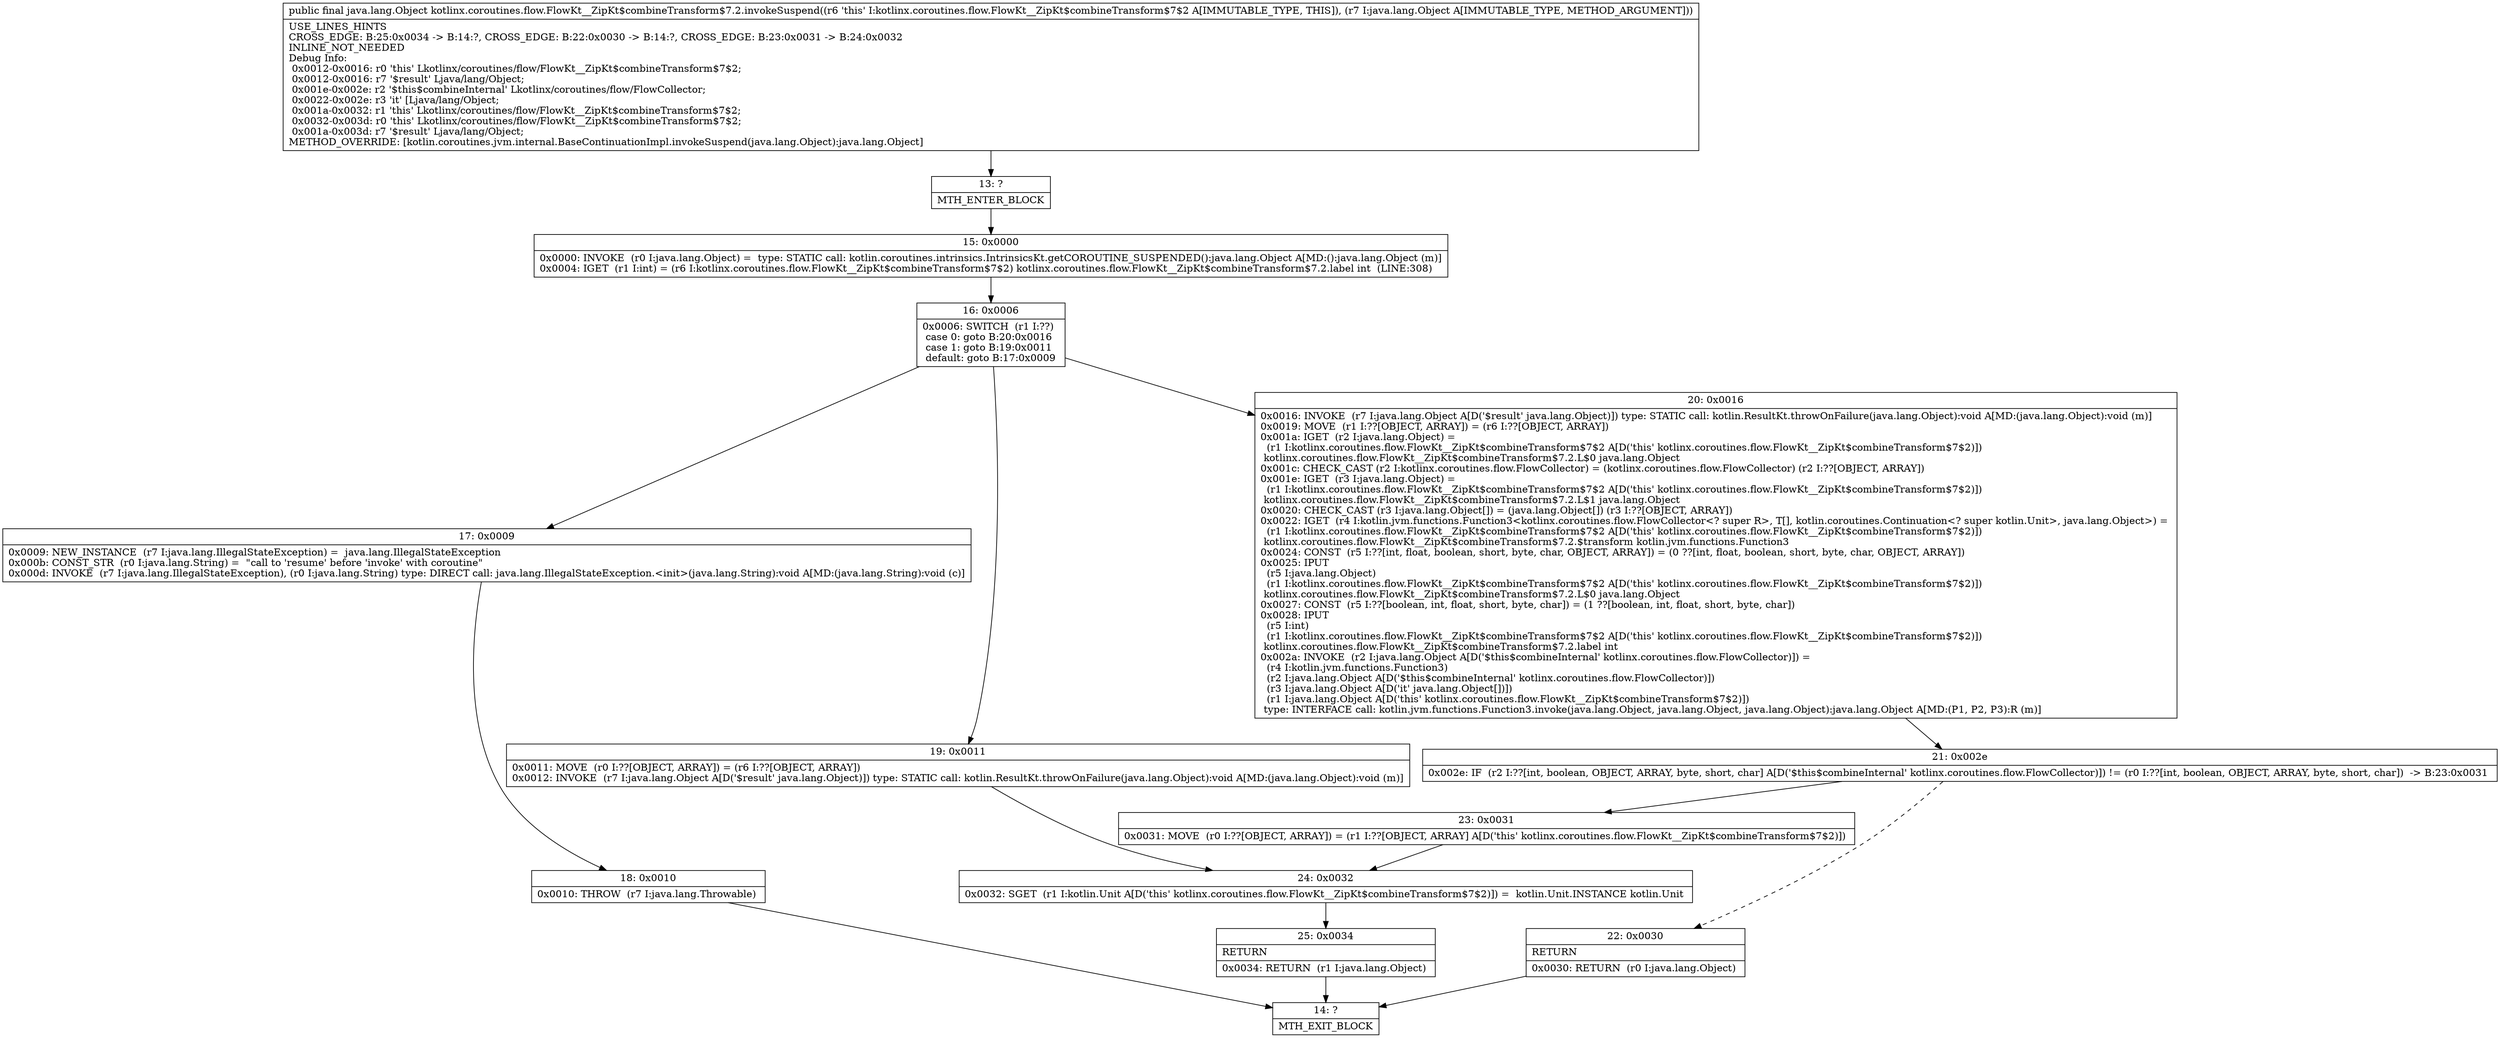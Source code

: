 digraph "CFG forkotlinx.coroutines.flow.FlowKt__ZipKt$combineTransform$7.2.invokeSuspend(Ljava\/lang\/Object;)Ljava\/lang\/Object;" {
Node_13 [shape=record,label="{13\:\ ?|MTH_ENTER_BLOCK\l}"];
Node_15 [shape=record,label="{15\:\ 0x0000|0x0000: INVOKE  (r0 I:java.lang.Object) =  type: STATIC call: kotlin.coroutines.intrinsics.IntrinsicsKt.getCOROUTINE_SUSPENDED():java.lang.Object A[MD:():java.lang.Object (m)]\l0x0004: IGET  (r1 I:int) = (r6 I:kotlinx.coroutines.flow.FlowKt__ZipKt$combineTransform$7$2) kotlinx.coroutines.flow.FlowKt__ZipKt$combineTransform$7.2.label int  (LINE:308)\l}"];
Node_16 [shape=record,label="{16\:\ 0x0006|0x0006: SWITCH  (r1 I:??)\l case 0: goto B:20:0x0016\l case 1: goto B:19:0x0011\l default: goto B:17:0x0009 \l}"];
Node_17 [shape=record,label="{17\:\ 0x0009|0x0009: NEW_INSTANCE  (r7 I:java.lang.IllegalStateException) =  java.lang.IllegalStateException \l0x000b: CONST_STR  (r0 I:java.lang.String) =  \"call to 'resume' before 'invoke' with coroutine\" \l0x000d: INVOKE  (r7 I:java.lang.IllegalStateException), (r0 I:java.lang.String) type: DIRECT call: java.lang.IllegalStateException.\<init\>(java.lang.String):void A[MD:(java.lang.String):void (c)]\l}"];
Node_18 [shape=record,label="{18\:\ 0x0010|0x0010: THROW  (r7 I:java.lang.Throwable) \l}"];
Node_14 [shape=record,label="{14\:\ ?|MTH_EXIT_BLOCK\l}"];
Node_19 [shape=record,label="{19\:\ 0x0011|0x0011: MOVE  (r0 I:??[OBJECT, ARRAY]) = (r6 I:??[OBJECT, ARRAY]) \l0x0012: INVOKE  (r7 I:java.lang.Object A[D('$result' java.lang.Object)]) type: STATIC call: kotlin.ResultKt.throwOnFailure(java.lang.Object):void A[MD:(java.lang.Object):void (m)]\l}"];
Node_24 [shape=record,label="{24\:\ 0x0032|0x0032: SGET  (r1 I:kotlin.Unit A[D('this' kotlinx.coroutines.flow.FlowKt__ZipKt$combineTransform$7$2)]) =  kotlin.Unit.INSTANCE kotlin.Unit \l}"];
Node_25 [shape=record,label="{25\:\ 0x0034|RETURN\l|0x0034: RETURN  (r1 I:java.lang.Object) \l}"];
Node_20 [shape=record,label="{20\:\ 0x0016|0x0016: INVOKE  (r7 I:java.lang.Object A[D('$result' java.lang.Object)]) type: STATIC call: kotlin.ResultKt.throwOnFailure(java.lang.Object):void A[MD:(java.lang.Object):void (m)]\l0x0019: MOVE  (r1 I:??[OBJECT, ARRAY]) = (r6 I:??[OBJECT, ARRAY]) \l0x001a: IGET  (r2 I:java.lang.Object) = \l  (r1 I:kotlinx.coroutines.flow.FlowKt__ZipKt$combineTransform$7$2 A[D('this' kotlinx.coroutines.flow.FlowKt__ZipKt$combineTransform$7$2)])\l kotlinx.coroutines.flow.FlowKt__ZipKt$combineTransform$7.2.L$0 java.lang.Object \l0x001c: CHECK_CAST (r2 I:kotlinx.coroutines.flow.FlowCollector) = (kotlinx.coroutines.flow.FlowCollector) (r2 I:??[OBJECT, ARRAY]) \l0x001e: IGET  (r3 I:java.lang.Object) = \l  (r1 I:kotlinx.coroutines.flow.FlowKt__ZipKt$combineTransform$7$2 A[D('this' kotlinx.coroutines.flow.FlowKt__ZipKt$combineTransform$7$2)])\l kotlinx.coroutines.flow.FlowKt__ZipKt$combineTransform$7.2.L$1 java.lang.Object \l0x0020: CHECK_CAST (r3 I:java.lang.Object[]) = (java.lang.Object[]) (r3 I:??[OBJECT, ARRAY]) \l0x0022: IGET  (r4 I:kotlin.jvm.functions.Function3\<kotlinx.coroutines.flow.FlowCollector\<? super R\>, T[], kotlin.coroutines.Continuation\<? super kotlin.Unit\>, java.lang.Object\>) = \l  (r1 I:kotlinx.coroutines.flow.FlowKt__ZipKt$combineTransform$7$2 A[D('this' kotlinx.coroutines.flow.FlowKt__ZipKt$combineTransform$7$2)])\l kotlinx.coroutines.flow.FlowKt__ZipKt$combineTransform$7.2.$transform kotlin.jvm.functions.Function3 \l0x0024: CONST  (r5 I:??[int, float, boolean, short, byte, char, OBJECT, ARRAY]) = (0 ??[int, float, boolean, short, byte, char, OBJECT, ARRAY]) \l0x0025: IPUT  \l  (r5 I:java.lang.Object)\l  (r1 I:kotlinx.coroutines.flow.FlowKt__ZipKt$combineTransform$7$2 A[D('this' kotlinx.coroutines.flow.FlowKt__ZipKt$combineTransform$7$2)])\l kotlinx.coroutines.flow.FlowKt__ZipKt$combineTransform$7.2.L$0 java.lang.Object \l0x0027: CONST  (r5 I:??[boolean, int, float, short, byte, char]) = (1 ??[boolean, int, float, short, byte, char]) \l0x0028: IPUT  \l  (r5 I:int)\l  (r1 I:kotlinx.coroutines.flow.FlowKt__ZipKt$combineTransform$7$2 A[D('this' kotlinx.coroutines.flow.FlowKt__ZipKt$combineTransform$7$2)])\l kotlinx.coroutines.flow.FlowKt__ZipKt$combineTransform$7.2.label int \l0x002a: INVOKE  (r2 I:java.lang.Object A[D('$this$combineInternal' kotlinx.coroutines.flow.FlowCollector)]) = \l  (r4 I:kotlin.jvm.functions.Function3)\l  (r2 I:java.lang.Object A[D('$this$combineInternal' kotlinx.coroutines.flow.FlowCollector)])\l  (r3 I:java.lang.Object A[D('it' java.lang.Object[])])\l  (r1 I:java.lang.Object A[D('this' kotlinx.coroutines.flow.FlowKt__ZipKt$combineTransform$7$2)])\l type: INTERFACE call: kotlin.jvm.functions.Function3.invoke(java.lang.Object, java.lang.Object, java.lang.Object):java.lang.Object A[MD:(P1, P2, P3):R (m)]\l}"];
Node_21 [shape=record,label="{21\:\ 0x002e|0x002e: IF  (r2 I:??[int, boolean, OBJECT, ARRAY, byte, short, char] A[D('$this$combineInternal' kotlinx.coroutines.flow.FlowCollector)]) != (r0 I:??[int, boolean, OBJECT, ARRAY, byte, short, char])  \-\> B:23:0x0031 \l}"];
Node_22 [shape=record,label="{22\:\ 0x0030|RETURN\l|0x0030: RETURN  (r0 I:java.lang.Object) \l}"];
Node_23 [shape=record,label="{23\:\ 0x0031|0x0031: MOVE  (r0 I:??[OBJECT, ARRAY]) = (r1 I:??[OBJECT, ARRAY] A[D('this' kotlinx.coroutines.flow.FlowKt__ZipKt$combineTransform$7$2)]) \l}"];
MethodNode[shape=record,label="{public final java.lang.Object kotlinx.coroutines.flow.FlowKt__ZipKt$combineTransform$7.2.invokeSuspend((r6 'this' I:kotlinx.coroutines.flow.FlowKt__ZipKt$combineTransform$7$2 A[IMMUTABLE_TYPE, THIS]), (r7 I:java.lang.Object A[IMMUTABLE_TYPE, METHOD_ARGUMENT]))  | USE_LINES_HINTS\lCROSS_EDGE: B:25:0x0034 \-\> B:14:?, CROSS_EDGE: B:22:0x0030 \-\> B:14:?, CROSS_EDGE: B:23:0x0031 \-\> B:24:0x0032\lINLINE_NOT_NEEDED\lDebug Info:\l  0x0012\-0x0016: r0 'this' Lkotlinx\/coroutines\/flow\/FlowKt__ZipKt$combineTransform$7$2;\l  0x0012\-0x0016: r7 '$result' Ljava\/lang\/Object;\l  0x001e\-0x002e: r2 '$this$combineInternal' Lkotlinx\/coroutines\/flow\/FlowCollector;\l  0x0022\-0x002e: r3 'it' [Ljava\/lang\/Object;\l  0x001a\-0x0032: r1 'this' Lkotlinx\/coroutines\/flow\/FlowKt__ZipKt$combineTransform$7$2;\l  0x0032\-0x003d: r0 'this' Lkotlinx\/coroutines\/flow\/FlowKt__ZipKt$combineTransform$7$2;\l  0x001a\-0x003d: r7 '$result' Ljava\/lang\/Object;\lMETHOD_OVERRIDE: [kotlin.coroutines.jvm.internal.BaseContinuationImpl.invokeSuspend(java.lang.Object):java.lang.Object]\l}"];
MethodNode -> Node_13;Node_13 -> Node_15;
Node_15 -> Node_16;
Node_16 -> Node_17;
Node_16 -> Node_19;
Node_16 -> Node_20;
Node_17 -> Node_18;
Node_18 -> Node_14;
Node_19 -> Node_24;
Node_24 -> Node_25;
Node_25 -> Node_14;
Node_20 -> Node_21;
Node_21 -> Node_22[style=dashed];
Node_21 -> Node_23;
Node_22 -> Node_14;
Node_23 -> Node_24;
}

